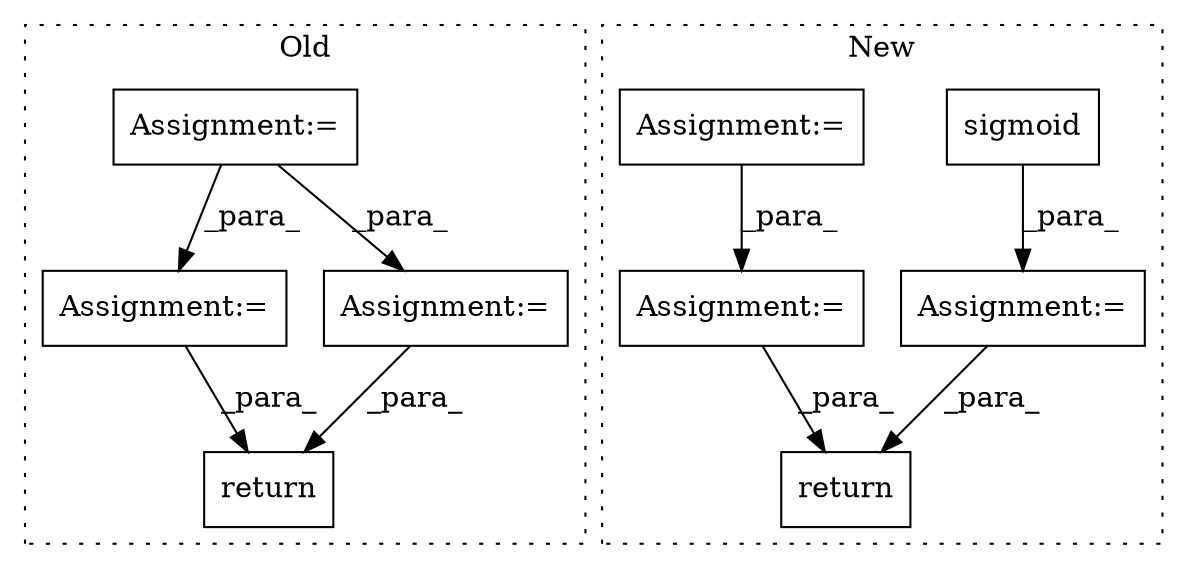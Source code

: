digraph G {
subgraph cluster0 {
1 [label="return" a="41" s="25929" l="14" shape="box"];
4 [label="Assignment:=" a="7" s="25452" l="1" shape="box"];
6 [label="Assignment:=" a="7" s="25103" l="1" shape="box"];
8 [label="Assignment:=" a="7" s="25534" l="1" shape="box"];
label = "Old";
style="dotted";
}
subgraph cluster1 {
2 [label="sigmoid" a="32" s="25579,25608" l="8,1" shape="box"];
3 [label="return" a="41" s="25767" l="14" shape="box"];
5 [label="Assignment:=" a="7" s="25485" l="1" shape="box"];
7 [label="Assignment:=" a="7" s="25405" l="1" shape="box"];
9 [label="Assignment:=" a="7" s="25636" l="1" shape="box"];
label = "New";
style="dotted";
}
2 -> 5 [label="_para_"];
4 -> 1 [label="_para_"];
5 -> 3 [label="_para_"];
6 -> 4 [label="_para_"];
6 -> 8 [label="_para_"];
7 -> 9 [label="_para_"];
8 -> 1 [label="_para_"];
9 -> 3 [label="_para_"];
}